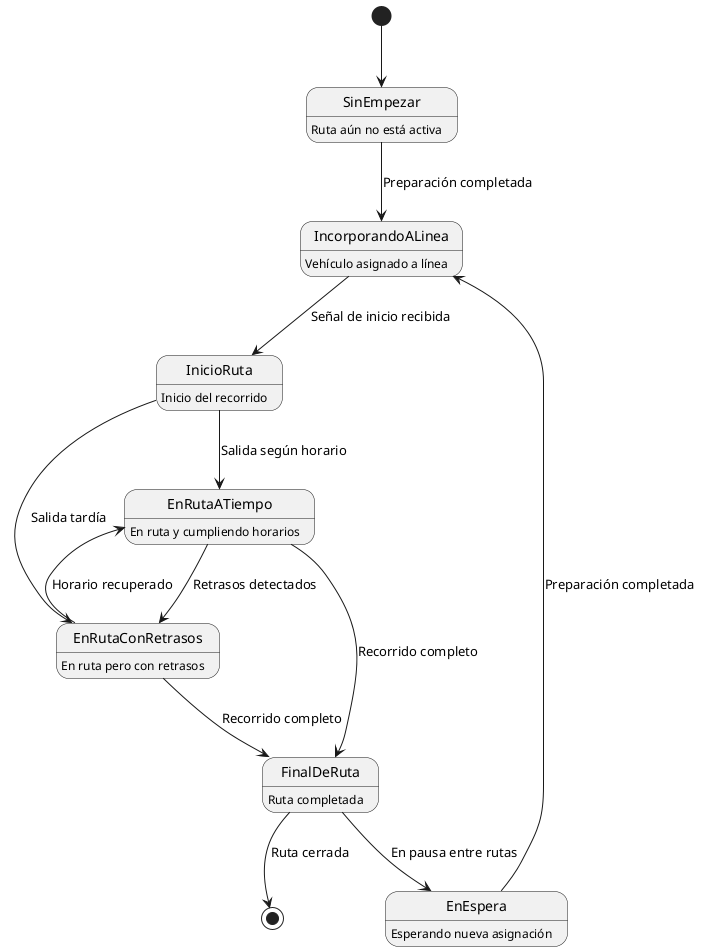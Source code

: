 @startuml
[*] --> SinEmpezar

SinEmpezar: Ruta aún no está activa
SinEmpezar --> IncorporandoALinea : Preparación completada

IncorporandoALinea: Vehículo asignado a línea
IncorporandoALinea --> InicioRuta : Señal de inicio recibida

InicioRuta: Inicio del recorrido
InicioRuta --> EnRutaATiempo : Salida según horario
InicioRuta --> EnRutaConRetrasos : Salida tardía

EnRutaATiempo: En ruta y cumpliendo horarios
EnRutaConRetrasos: En ruta pero con retrasos

EnRutaATiempo --> EnRutaConRetrasos : Retrasos detectados
EnRutaConRetrasos --> EnRutaATiempo : Horario recuperado

EnRutaATiempo --> FinalDeRuta : Recorrido completo
EnRutaConRetrasos --> FinalDeRuta : Recorrido completo

FinalDeRuta: Ruta completada
FinalDeRuta --> EnEspera : En pausa entre rutas
FinalDeRuta --> [*] : Ruta cerrada

EnEspera: Esperando nueva asignación
EnEspera --> IncorporandoALinea : Preparación completada
@enduml

